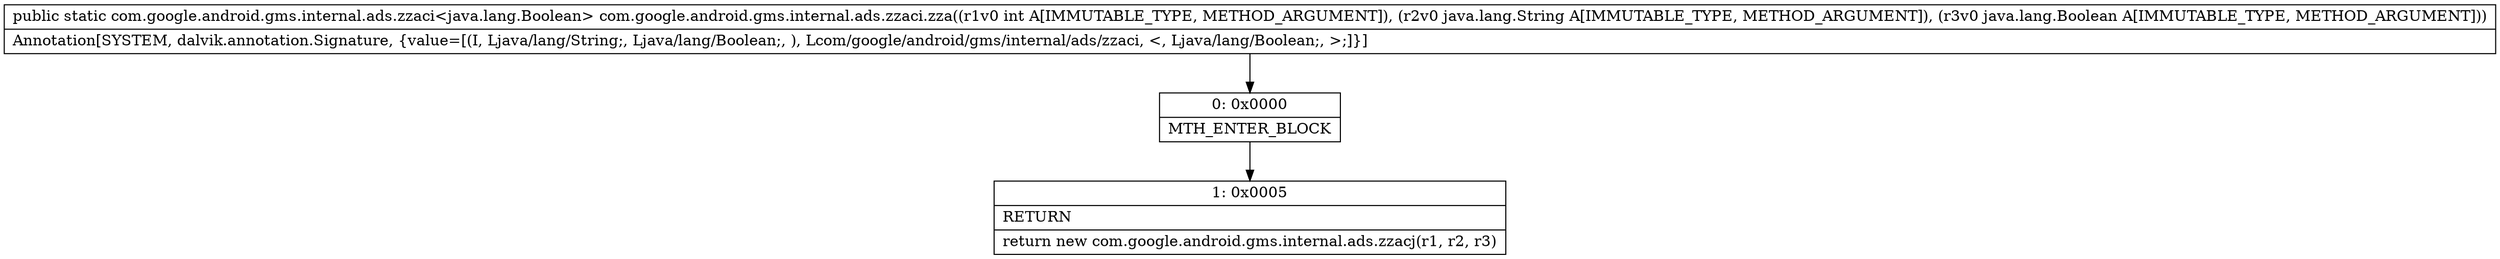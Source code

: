 digraph "CFG forcom.google.android.gms.internal.ads.zzaci.zza(ILjava\/lang\/String;Ljava\/lang\/Boolean;)Lcom\/google\/android\/gms\/internal\/ads\/zzaci;" {
Node_0 [shape=record,label="{0\:\ 0x0000|MTH_ENTER_BLOCK\l}"];
Node_1 [shape=record,label="{1\:\ 0x0005|RETURN\l|return new com.google.android.gms.internal.ads.zzacj(r1, r2, r3)\l}"];
MethodNode[shape=record,label="{public static com.google.android.gms.internal.ads.zzaci\<java.lang.Boolean\> com.google.android.gms.internal.ads.zzaci.zza((r1v0 int A[IMMUTABLE_TYPE, METHOD_ARGUMENT]), (r2v0 java.lang.String A[IMMUTABLE_TYPE, METHOD_ARGUMENT]), (r3v0 java.lang.Boolean A[IMMUTABLE_TYPE, METHOD_ARGUMENT]))  | Annotation[SYSTEM, dalvik.annotation.Signature, \{value=[(I, Ljava\/lang\/String;, Ljava\/lang\/Boolean;, ), Lcom\/google\/android\/gms\/internal\/ads\/zzaci, \<, Ljava\/lang\/Boolean;, \>;]\}]\l}"];
MethodNode -> Node_0;
Node_0 -> Node_1;
}

